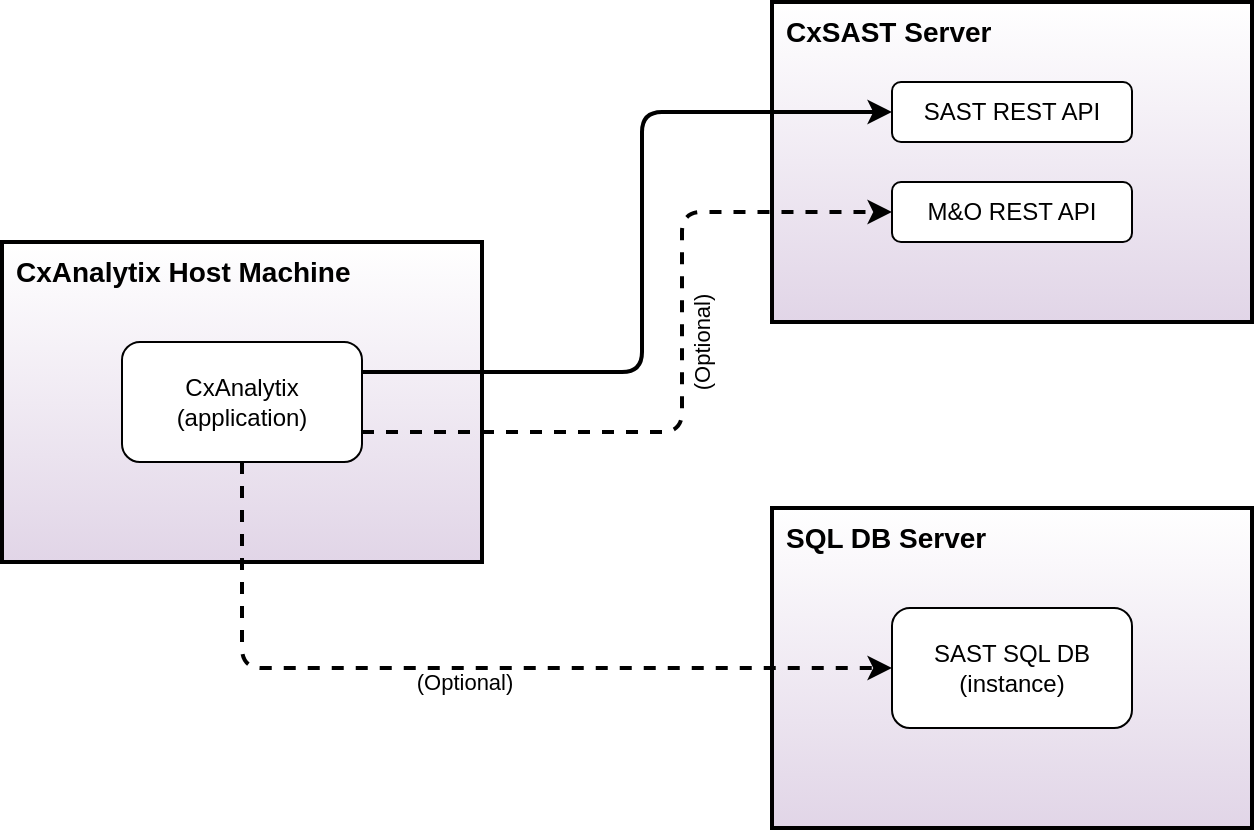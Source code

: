 <mxfile version="13.10.2" type="device" pages="3"><diagram id="N3R8s0ZL0U3V4ENQgr5S" name="Connections"><mxGraphModel dx="1422" dy="762" grid="1" gridSize="10" guides="1" tooltips="1" connect="1" arrows="1" fold="1" page="1" pageScale="1" pageWidth="850" pageHeight="1100" math="0" shadow="0"><root><mxCell id="0"/><mxCell id="1" parent="0"/><mxCell id="6rDOfipsOvZCGseBFORx-1" value="&lt;div style=&quot;font-size: 14px;&quot;&gt;&lt;span style=&quot;font-size: 14px;&quot;&gt;CxAnalytix &lt;/span&gt;&lt;span style=&quot;font-size: 14px;&quot;&gt;Host Machine&lt;/span&gt;&lt;/div&gt;" style="rounded=0;whiteSpace=wrap;html=1;shadow=0;verticalAlign=top;align=left;gradientColor=#E1D5E7;fontStyle=1;fontSize=14;glass=0;sketch=0;perimeterSpacing=0;strokeWidth=2;spacingLeft=5;" vertex="1" parent="1"><mxGeometry x="40" y="160" width="240" height="160" as="geometry"/></mxCell><mxCell id="laNeLYG7aqB-7S3yzBZy-1" value="CxAnalytix&lt;br&gt;(application)" style="rounded=1;whiteSpace=wrap;html=1;" vertex="1" parent="1"><mxGeometry x="100" y="210" width="120" height="60" as="geometry"/></mxCell><mxCell id="6rDOfipsOvZCGseBFORx-3" value="&lt;div style=&quot;font-size: 14px&quot;&gt;CxSAST Server&lt;/div&gt;" style="rounded=0;whiteSpace=wrap;html=1;shadow=0;verticalAlign=top;align=left;gradientColor=#E1D5E7;fontStyle=1;fontSize=14;glass=0;sketch=0;perimeterSpacing=0;strokeWidth=2;spacingLeft=5;" vertex="1" parent="1"><mxGeometry x="425" y="40" width="240" height="160" as="geometry"/></mxCell><mxCell id="6rDOfipsOvZCGseBFORx-4" value="&lt;div style=&quot;font-size: 14px&quot;&gt;SQL DB Server&lt;/div&gt;" style="rounded=0;whiteSpace=wrap;html=1;shadow=0;verticalAlign=top;align=left;gradientColor=#E1D5E7;fontStyle=1;fontSize=14;glass=0;sketch=0;perimeterSpacing=0;strokeWidth=2;spacingLeft=5;" vertex="1" parent="1"><mxGeometry x="425" y="293" width="240" height="160" as="geometry"/></mxCell><mxCell id="6rDOfipsOvZCGseBFORx-7" value="" style="group" vertex="1" connectable="0" parent="1"><mxGeometry x="485" y="80" width="120" height="80" as="geometry"/></mxCell><mxCell id="laNeLYG7aqB-7S3yzBZy-2" value="SAST REST API" style="rounded=1;whiteSpace=wrap;html=1;" vertex="1" parent="6rDOfipsOvZCGseBFORx-7"><mxGeometry width="120" height="30" as="geometry"/></mxCell><mxCell id="6rDOfipsOvZCGseBFORx-6" value="M&amp;amp;O REST API" style="rounded=1;whiteSpace=wrap;html=1;" vertex="1" parent="6rDOfipsOvZCGseBFORx-7"><mxGeometry y="50" width="120" height="30" as="geometry"/></mxCell><mxCell id="6rDOfipsOvZCGseBFORx-8" value="SAST SQL DB&lt;br&gt;(instance)" style="rounded=1;whiteSpace=wrap;html=1;" vertex="1" parent="1"><mxGeometry x="485" y="343" width="120" height="60" as="geometry"/></mxCell><mxCell id="6rDOfipsOvZCGseBFORx-9" value="" style="endArrow=classic;html=1;fontSize=14;exitX=1;exitY=0.25;exitDx=0;exitDy=0;entryX=0;entryY=0.5;entryDx=0;entryDy=0;strokeWidth=2;" edge="1" parent="1" source="laNeLYG7aqB-7S3yzBZy-1" target="laNeLYG7aqB-7S3yzBZy-2"><mxGeometry width="50" height="50" relative="1" as="geometry"><mxPoint x="350" y="400" as="sourcePoint"/><mxPoint x="400" y="350" as="targetPoint"/><Array as="points"><mxPoint x="360" y="225"/><mxPoint x="360" y="95"/></Array></mxGeometry></mxCell><mxCell id="6rDOfipsOvZCGseBFORx-15" value="" style="endArrow=classic;html=1;strokeWidth=2;fontSize=14;entryX=0;entryY=0.5;entryDx=0;entryDy=0;exitX=0.5;exitY=1;exitDx=0;exitDy=0;dashed=1;" edge="1" parent="1" source="laNeLYG7aqB-7S3yzBZy-1" target="6rDOfipsOvZCGseBFORx-8"><mxGeometry x="0.0" y="5" relative="1" as="geometry"><mxPoint x="60" y="500" as="sourcePoint"/><mxPoint x="280" y="570" as="targetPoint"/><Array as="points"><mxPoint x="160" y="373"/></Array><mxPoint as="offset"/></mxGeometry></mxCell><mxCell id="6rDOfipsOvZCGseBFORx-16" value="(Optional)" style="edgeLabel;resizable=0;html=1;align=center;verticalAlign=middle;" connectable="0" vertex="1" parent="6rDOfipsOvZCGseBFORx-15"><mxGeometry relative="1" as="geometry"><mxPoint y="7" as="offset"/></mxGeometry></mxCell><mxCell id="6rDOfipsOvZCGseBFORx-17" value="" style="endArrow=classic;html=1;strokeWidth=2;fontSize=14;entryX=0;entryY=0.5;entryDx=0;entryDy=0;exitX=1;exitY=0.75;exitDx=0;exitDy=0;dashed=1;" edge="1" parent="1" source="laNeLYG7aqB-7S3yzBZy-1" target="6rDOfipsOvZCGseBFORx-6"><mxGeometry x="0.0" y="5" relative="1" as="geometry"><mxPoint x="30" y="480" as="sourcePoint"/><mxPoint x="355" y="583" as="targetPoint"/><Array as="points"><mxPoint x="380" y="255"/><mxPoint x="380" y="145"/></Array><mxPoint as="offset"/></mxGeometry></mxCell><mxCell id="6rDOfipsOvZCGseBFORx-18" value="(Optional)" style="edgeLabel;resizable=0;html=1;align=center;verticalAlign=middle;rotation=-90;" connectable="0" vertex="1" parent="6rDOfipsOvZCGseBFORx-17"><mxGeometry relative="1" as="geometry"><mxPoint x="10" y="-17" as="offset"/></mxGeometry></mxCell></root></mxGraphModel></diagram><diagram name="Splunk" id="RmLtApvIEI9mVcf6id5h"><mxGraphModel dx="1422" dy="762" grid="1" gridSize="10" guides="1" tooltips="1" connect="1" arrows="1" fold="1" page="1" pageScale="1" pageWidth="1100" pageHeight="850" math="0" shadow="0"><root><mxCell id="084cxCnYcVLJ6EtXqPsG-0"/><mxCell id="084cxCnYcVLJ6EtXqPsG-1" parent="084cxCnYcVLJ6EtXqPsG-0"/><mxCell id="084cxCnYcVLJ6EtXqPsG-2" value="&lt;div style=&quot;font-size: 14px;&quot;&gt;&lt;span style=&quot;font-size: 14px;&quot;&gt;CxAnalytix &lt;/span&gt;&lt;span style=&quot;font-size: 14px;&quot;&gt;Host Machine&lt;/span&gt;&lt;/div&gt;" style="rounded=0;whiteSpace=wrap;html=1;shadow=0;verticalAlign=top;align=left;gradientColor=#E1D5E7;fontStyle=1;fontSize=14;glass=0;sketch=0;perimeterSpacing=0;strokeWidth=2;spacingLeft=5;" vertex="1" parent="084cxCnYcVLJ6EtXqPsG-1"><mxGeometry x="280" y="150" width="380" height="190" as="geometry"/></mxCell><mxCell id="084cxCnYcVLJ6EtXqPsG-3" value="CxAnalytix&lt;br&gt;(application)" style="rounded=1;whiteSpace=wrap;html=1;" vertex="1" parent="084cxCnYcVLJ6EtXqPsG-1"><mxGeometry x="480" y="200" width="120" height="60" as="geometry"/></mxCell><mxCell id="084cxCnYcVLJ6EtXqPsG-4" value="&lt;div style=&quot;font-size: 14px&quot;&gt;CxSAST Server&lt;/div&gt;" style="rounded=0;whiteSpace=wrap;html=1;shadow=0;verticalAlign=top;align=left;gradientColor=#E1D5E7;fontStyle=1;fontSize=14;glass=0;sketch=0;perimeterSpacing=0;strokeWidth=2;spacingLeft=5;" vertex="1" parent="084cxCnYcVLJ6EtXqPsG-1"><mxGeometry x="805" y="30" width="240" height="160" as="geometry"/></mxCell><mxCell id="084cxCnYcVLJ6EtXqPsG-5" value="&lt;div style=&quot;font-size: 14px&quot;&gt;SQL DB Server&lt;/div&gt;" style="rounded=0;whiteSpace=wrap;html=1;shadow=0;verticalAlign=top;align=left;gradientColor=#E1D5E7;fontStyle=1;fontSize=14;glass=0;sketch=0;perimeterSpacing=0;strokeWidth=2;spacingLeft=5;" vertex="1" parent="084cxCnYcVLJ6EtXqPsG-1"><mxGeometry x="805" y="283" width="240" height="160" as="geometry"/></mxCell><mxCell id="084cxCnYcVLJ6EtXqPsG-6" value="" style="group" vertex="1" connectable="0" parent="084cxCnYcVLJ6EtXqPsG-1"><mxGeometry x="865" y="70" width="120" height="80" as="geometry"/></mxCell><mxCell id="084cxCnYcVLJ6EtXqPsG-7" value="SAST REST API" style="rounded=1;whiteSpace=wrap;html=1;" vertex="1" parent="084cxCnYcVLJ6EtXqPsG-6"><mxGeometry width="120" height="30" as="geometry"/></mxCell><mxCell id="084cxCnYcVLJ6EtXqPsG-8" value="M&amp;amp;O REST API" style="rounded=1;whiteSpace=wrap;html=1;" vertex="1" parent="084cxCnYcVLJ6EtXqPsG-6"><mxGeometry y="50" width="120" height="30" as="geometry"/></mxCell><mxCell id="084cxCnYcVLJ6EtXqPsG-9" value="SAST SQL DB&lt;br&gt;(instance)" style="rounded=1;whiteSpace=wrap;html=1;" vertex="1" parent="084cxCnYcVLJ6EtXqPsG-1"><mxGeometry x="865" y="333" width="120" height="60" as="geometry"/></mxCell><mxCell id="084cxCnYcVLJ6EtXqPsG-10" value="" style="endArrow=classic;html=1;fontSize=14;exitX=1;exitY=0.25;exitDx=0;exitDy=0;entryX=0;entryY=0.5;entryDx=0;entryDy=0;strokeWidth=2;" edge="1" parent="084cxCnYcVLJ6EtXqPsG-1" source="084cxCnYcVLJ6EtXqPsG-3" target="084cxCnYcVLJ6EtXqPsG-7"><mxGeometry width="50" height="50" relative="1" as="geometry"><mxPoint x="730" y="390" as="sourcePoint"/><mxPoint x="780" y="340" as="targetPoint"/><Array as="points"><mxPoint x="740" y="215"/><mxPoint x="740" y="85"/></Array></mxGeometry></mxCell><mxCell id="084cxCnYcVLJ6EtXqPsG-11" value="" style="endArrow=classic;html=1;strokeWidth=2;fontSize=14;entryX=0;entryY=0.5;entryDx=0;entryDy=0;exitX=0.5;exitY=1;exitDx=0;exitDy=0;dashed=1;" edge="1" parent="084cxCnYcVLJ6EtXqPsG-1" source="084cxCnYcVLJ6EtXqPsG-3" target="084cxCnYcVLJ6EtXqPsG-9"><mxGeometry x="0.0" y="5" relative="1" as="geometry"><mxPoint x="440" y="490" as="sourcePoint"/><mxPoint x="660" y="560" as="targetPoint"/><Array as="points"><mxPoint x="540" y="363"/></Array><mxPoint as="offset"/></mxGeometry></mxCell><mxCell id="084cxCnYcVLJ6EtXqPsG-12" value="(Optional)" style="edgeLabel;resizable=0;html=1;align=center;verticalAlign=middle;" connectable="0" vertex="1" parent="084cxCnYcVLJ6EtXqPsG-11"><mxGeometry relative="1" as="geometry"><mxPoint y="7" as="offset"/></mxGeometry></mxCell><mxCell id="084cxCnYcVLJ6EtXqPsG-13" value="" style="endArrow=classic;html=1;strokeWidth=2;fontSize=14;entryX=0;entryY=0.5;entryDx=0;entryDy=0;exitX=1;exitY=0.75;exitDx=0;exitDy=0;dashed=1;" edge="1" parent="084cxCnYcVLJ6EtXqPsG-1" source="084cxCnYcVLJ6EtXqPsG-3" target="084cxCnYcVLJ6EtXqPsG-8"><mxGeometry x="0.0" y="5" relative="1" as="geometry"><mxPoint x="410" y="470" as="sourcePoint"/><mxPoint x="735" y="573" as="targetPoint"/><Array as="points"><mxPoint x="760" y="245"/><mxPoint x="760" y="135"/></Array><mxPoint as="offset"/></mxGeometry></mxCell><mxCell id="084cxCnYcVLJ6EtXqPsG-14" value="(Optional)" style="edgeLabel;resizable=0;html=1;align=center;verticalAlign=middle;rotation=-90;" connectable="0" vertex="1" parent="084cxCnYcVLJ6EtXqPsG-13"><mxGeometry relative="1" as="geometry"><mxPoint x="10" y="-17" as="offset"/></mxGeometry></mxCell><mxCell id="084cxCnYcVLJ6EtXqPsG-15" value="Splunk Universal Forwarder" style="rounded=1;whiteSpace=wrap;html=1;" vertex="1" parent="084cxCnYcVLJ6EtXqPsG-1"><mxGeometry x="300" y="180" width="90" height="50" as="geometry"/></mxCell><mxCell id="084cxCnYcVLJ6EtXqPsG-18" value="Splunk Instance" style="rounded=1;whiteSpace=wrap;html=1;shadow=0;glass=0;sketch=0;strokeWidth=2;gradientColor=#E1D5E7;fontSize=18;align=center;fontStyle=1;labelBackgroundColor=none;labelBorderColor=none;" vertex="1" parent="084cxCnYcVLJ6EtXqPsG-1"><mxGeometry x="80" y="175" width="120" height="60" as="geometry"/></mxCell><mxCell id="084cxCnYcVLJ6EtXqPsG-19" value="" style="shape=cylinder3;whiteSpace=wrap;html=1;boundedLbl=1;backgroundOutline=1;size=15;rounded=0;shadow=0;glass=0;labelBackgroundColor=none;sketch=0;strokeWidth=1;fontSize=18;align=center;" vertex="1" parent="084cxCnYcVLJ6EtXqPsG-1"><mxGeometry x="322.5" y="260" width="45" height="60" as="geometry"/></mxCell><mxCell id="084cxCnYcVLJ6EtXqPsG-20" value="Local Storage" style="text;html=1;strokeColor=none;fillColor=none;align=center;verticalAlign=middle;whiteSpace=wrap;rounded=0;shadow=0;glass=0;labelBackgroundColor=none;sketch=0;fontSize=12;" vertex="1" parent="084cxCnYcVLJ6EtXqPsG-1"><mxGeometry x="300" y="320" width="90" height="20" as="geometry"/></mxCell><mxCell id="084cxCnYcVLJ6EtXqPsG-21" value="" style="endArrow=classic;html=1;strokeWidth=1;fontSize=12;entryX=1;entryY=0;entryDx=0;entryDy=37.5;entryPerimeter=0;exitX=0;exitY=0.5;exitDx=0;exitDy=0;" edge="1" parent="084cxCnYcVLJ6EtXqPsG-1" source="084cxCnYcVLJ6EtXqPsG-3" target="084cxCnYcVLJ6EtXqPsG-19"><mxGeometry width="50" height="50" relative="1" as="geometry"><mxPoint x="400" y="400" as="sourcePoint"/><mxPoint x="450" y="350" as="targetPoint"/><Array as="points"><mxPoint x="440" y="230"/><mxPoint x="440" y="298"/></Array></mxGeometry></mxCell><mxCell id="084cxCnYcVLJ6EtXqPsG-22" value="" style="endArrow=classic;html=1;strokeWidth=1;fontSize=12;entryX=0.5;entryY=0;entryDx=0;entryDy=0;entryPerimeter=0;exitX=0.5;exitY=1;exitDx=0;exitDy=0;" edge="1" parent="084cxCnYcVLJ6EtXqPsG-1" source="084cxCnYcVLJ6EtXqPsG-15" target="084cxCnYcVLJ6EtXqPsG-19"><mxGeometry width="50" height="50" relative="1" as="geometry"><mxPoint x="400" y="400" as="sourcePoint"/><mxPoint x="450" y="350" as="targetPoint"/></mxGeometry></mxCell><mxCell id="084cxCnYcVLJ6EtXqPsG-23" value="" style="endArrow=classic;html=1;strokeWidth=1;fontSize=12;entryX=1;entryY=0.5;entryDx=0;entryDy=0;exitX=0;exitY=0.5;exitDx=0;exitDy=0;" edge="1" parent="084cxCnYcVLJ6EtXqPsG-1" source="084cxCnYcVLJ6EtXqPsG-15" target="084cxCnYcVLJ6EtXqPsG-18"><mxGeometry width="50" height="50" relative="1" as="geometry"><mxPoint x="400" y="400" as="sourcePoint"/><mxPoint x="450" y="350" as="targetPoint"/></mxGeometry></mxCell></root></mxGraphModel></diagram><diagram name="Mongo" id="t8oKv0PHuC6VbMM1RrHX"><mxGraphModel dx="1422" dy="762" grid="1" gridSize="10" guides="1" tooltips="1" connect="1" arrows="1" fold="1" page="1" pageScale="1" pageWidth="1100" pageHeight="850" math="0" shadow="0"><root><mxCell id="KOyv4mipI1rqpdRbrwcM-0"/><mxCell id="KOyv4mipI1rqpdRbrwcM-1" parent="KOyv4mipI1rqpdRbrwcM-0"/><mxCell id="KOyv4mipI1rqpdRbrwcM-2" value="&lt;div style=&quot;font-size: 14px;&quot;&gt;&lt;span style=&quot;font-size: 14px;&quot;&gt;CxAnalytix &lt;/span&gt;&lt;span style=&quot;font-size: 14px;&quot;&gt;Host Machine&lt;/span&gt;&lt;/div&gt;" style="rounded=0;whiteSpace=wrap;html=1;shadow=0;verticalAlign=top;align=left;gradientColor=#E1D5E7;fontStyle=1;fontSize=14;glass=0;sketch=0;perimeterSpacing=0;strokeWidth=2;spacingLeft=5;" vertex="1" parent="KOyv4mipI1rqpdRbrwcM-1"><mxGeometry x="330" y="150" width="240" height="160" as="geometry"/></mxCell><mxCell id="KOyv4mipI1rqpdRbrwcM-3" value="CxAnalytix&lt;br&gt;(application)" style="rounded=1;whiteSpace=wrap;html=1;" vertex="1" parent="KOyv4mipI1rqpdRbrwcM-1"><mxGeometry x="380" y="200" width="120" height="60" as="geometry"/></mxCell><mxCell id="KOyv4mipI1rqpdRbrwcM-4" value="&lt;div style=&quot;font-size: 14px&quot;&gt;CxSAST Server&lt;/div&gt;" style="rounded=0;whiteSpace=wrap;html=1;shadow=0;verticalAlign=top;align=left;gradientColor=#E1D5E7;fontStyle=1;fontSize=14;glass=0;sketch=0;perimeterSpacing=0;strokeWidth=2;spacingLeft=5;" vertex="1" parent="KOyv4mipI1rqpdRbrwcM-1"><mxGeometry x="705" y="30" width="240" height="160" as="geometry"/></mxCell><mxCell id="KOyv4mipI1rqpdRbrwcM-5" value="&lt;div style=&quot;font-size: 14px&quot;&gt;SQL DB Server&lt;/div&gt;" style="rounded=0;whiteSpace=wrap;html=1;shadow=0;verticalAlign=top;align=left;gradientColor=#E1D5E7;fontStyle=1;fontSize=14;glass=0;sketch=0;perimeterSpacing=0;strokeWidth=2;spacingLeft=5;" vertex="1" parent="KOyv4mipI1rqpdRbrwcM-1"><mxGeometry x="705" y="283" width="240" height="160" as="geometry"/></mxCell><mxCell id="KOyv4mipI1rqpdRbrwcM-6" value="" style="group" vertex="1" connectable="0" parent="KOyv4mipI1rqpdRbrwcM-1"><mxGeometry x="765" y="70" width="120" height="80" as="geometry"/></mxCell><mxCell id="KOyv4mipI1rqpdRbrwcM-7" value="SAST REST API" style="rounded=1;whiteSpace=wrap;html=1;" vertex="1" parent="KOyv4mipI1rqpdRbrwcM-6"><mxGeometry width="120" height="30" as="geometry"/></mxCell><mxCell id="KOyv4mipI1rqpdRbrwcM-8" value="M&amp;amp;O REST API" style="rounded=1;whiteSpace=wrap;html=1;" vertex="1" parent="KOyv4mipI1rqpdRbrwcM-6"><mxGeometry y="50" width="120" height="30" as="geometry"/></mxCell><mxCell id="KOyv4mipI1rqpdRbrwcM-9" value="SAST SQL DB&lt;br&gt;(instance)" style="rounded=1;whiteSpace=wrap;html=1;" vertex="1" parent="KOyv4mipI1rqpdRbrwcM-1"><mxGeometry x="765" y="333" width="120" height="60" as="geometry"/></mxCell><mxCell id="KOyv4mipI1rqpdRbrwcM-10" value="" style="endArrow=classic;html=1;fontSize=14;exitX=1;exitY=0.25;exitDx=0;exitDy=0;entryX=0;entryY=0.5;entryDx=0;entryDy=0;strokeWidth=2;" edge="1" parent="KOyv4mipI1rqpdRbrwcM-1" source="KOyv4mipI1rqpdRbrwcM-3" target="KOyv4mipI1rqpdRbrwcM-7"><mxGeometry width="50" height="50" relative="1" as="geometry"><mxPoint x="630" y="390" as="sourcePoint"/><mxPoint x="680" y="340" as="targetPoint"/><Array as="points"><mxPoint x="640" y="215"/><mxPoint x="640" y="85"/></Array></mxGeometry></mxCell><mxCell id="KOyv4mipI1rqpdRbrwcM-11" value="" style="endArrow=classic;html=1;strokeWidth=2;fontSize=14;entryX=0;entryY=0.5;entryDx=0;entryDy=0;exitX=0.5;exitY=1;exitDx=0;exitDy=0;dashed=1;" edge="1" parent="KOyv4mipI1rqpdRbrwcM-1" source="KOyv4mipI1rqpdRbrwcM-3" target="KOyv4mipI1rqpdRbrwcM-9"><mxGeometry x="0.0" y="5" relative="1" as="geometry"><mxPoint x="340" y="490" as="sourcePoint"/><mxPoint x="560" y="560" as="targetPoint"/><Array as="points"><mxPoint x="440" y="363"/></Array><mxPoint as="offset"/></mxGeometry></mxCell><mxCell id="KOyv4mipI1rqpdRbrwcM-12" value="(Optional)" style="edgeLabel;resizable=0;html=1;align=center;verticalAlign=middle;" connectable="0" vertex="1" parent="KOyv4mipI1rqpdRbrwcM-11"><mxGeometry relative="1" as="geometry"><mxPoint y="7" as="offset"/></mxGeometry></mxCell><mxCell id="KOyv4mipI1rqpdRbrwcM-13" value="" style="endArrow=classic;html=1;strokeWidth=2;fontSize=14;entryX=0;entryY=0.5;entryDx=0;entryDy=0;exitX=1;exitY=0.75;exitDx=0;exitDy=0;dashed=1;" edge="1" parent="KOyv4mipI1rqpdRbrwcM-1" source="KOyv4mipI1rqpdRbrwcM-3" target="KOyv4mipI1rqpdRbrwcM-8"><mxGeometry x="0.0" y="5" relative="1" as="geometry"><mxPoint x="310" y="470" as="sourcePoint"/><mxPoint x="635" y="573" as="targetPoint"/><Array as="points"><mxPoint x="660" y="245"/><mxPoint x="660" y="135"/></Array><mxPoint as="offset"/></mxGeometry></mxCell><mxCell id="KOyv4mipI1rqpdRbrwcM-14" value="(Optional)" style="edgeLabel;resizable=0;html=1;align=center;verticalAlign=middle;rotation=-90;" connectable="0" vertex="1" parent="KOyv4mipI1rqpdRbrwcM-13"><mxGeometry relative="1" as="geometry"><mxPoint x="10" y="-17" as="offset"/></mxGeometry></mxCell><mxCell id="KOyv4mipI1rqpdRbrwcM-16" value="MongoDB" style="rounded=1;whiteSpace=wrap;html=1;shadow=0;glass=0;sketch=0;strokeWidth=2;gradientColor=#E1D5E7;fontSize=18;align=center;fontStyle=1;labelBackgroundColor=none;labelBorderColor=none;" vertex="1" parent="KOyv4mipI1rqpdRbrwcM-1"><mxGeometry x="110" y="200" width="120" height="60" as="geometry"/></mxCell><mxCell id="KOyv4mipI1rqpdRbrwcM-19" value="" style="endArrow=classic;html=1;strokeWidth=1;fontSize=12;entryX=1;entryY=0.5;entryDx=0;entryDy=0;exitX=0;exitY=0.5;exitDx=0;exitDy=0;" edge="1" parent="KOyv4mipI1rqpdRbrwcM-1" source="KOyv4mipI1rqpdRbrwcM-3" target="KOyv4mipI1rqpdRbrwcM-16"><mxGeometry width="50" height="50" relative="1" as="geometry"><mxPoint x="300" y="400" as="sourcePoint"/><mxPoint x="267.5" y="297.5" as="targetPoint"/><Array as="points"><mxPoint x="340" y="230"/></Array></mxGeometry></mxCell><mxCell id="KOyv4mipI1rqpdRbrwcM-20" value="" style="endArrow=classic;html=1;strokeWidth=1;fontSize=12;entryX=0.5;entryY=0;entryDx=0;entryDy=0;entryPerimeter=0;exitX=0.5;exitY=1;exitDx=0;exitDy=0;" edge="1" parent="KOyv4mipI1rqpdRbrwcM-1" source="KOyv4mipI1rqpdRbrwcM-15"><mxGeometry width="50" height="50" relative="1" as="geometry"><mxPoint x="400" y="400" as="sourcePoint"/><mxPoint x="345" y="260" as="targetPoint"/></mxGeometry></mxCell></root></mxGraphModel></diagram></mxfile>